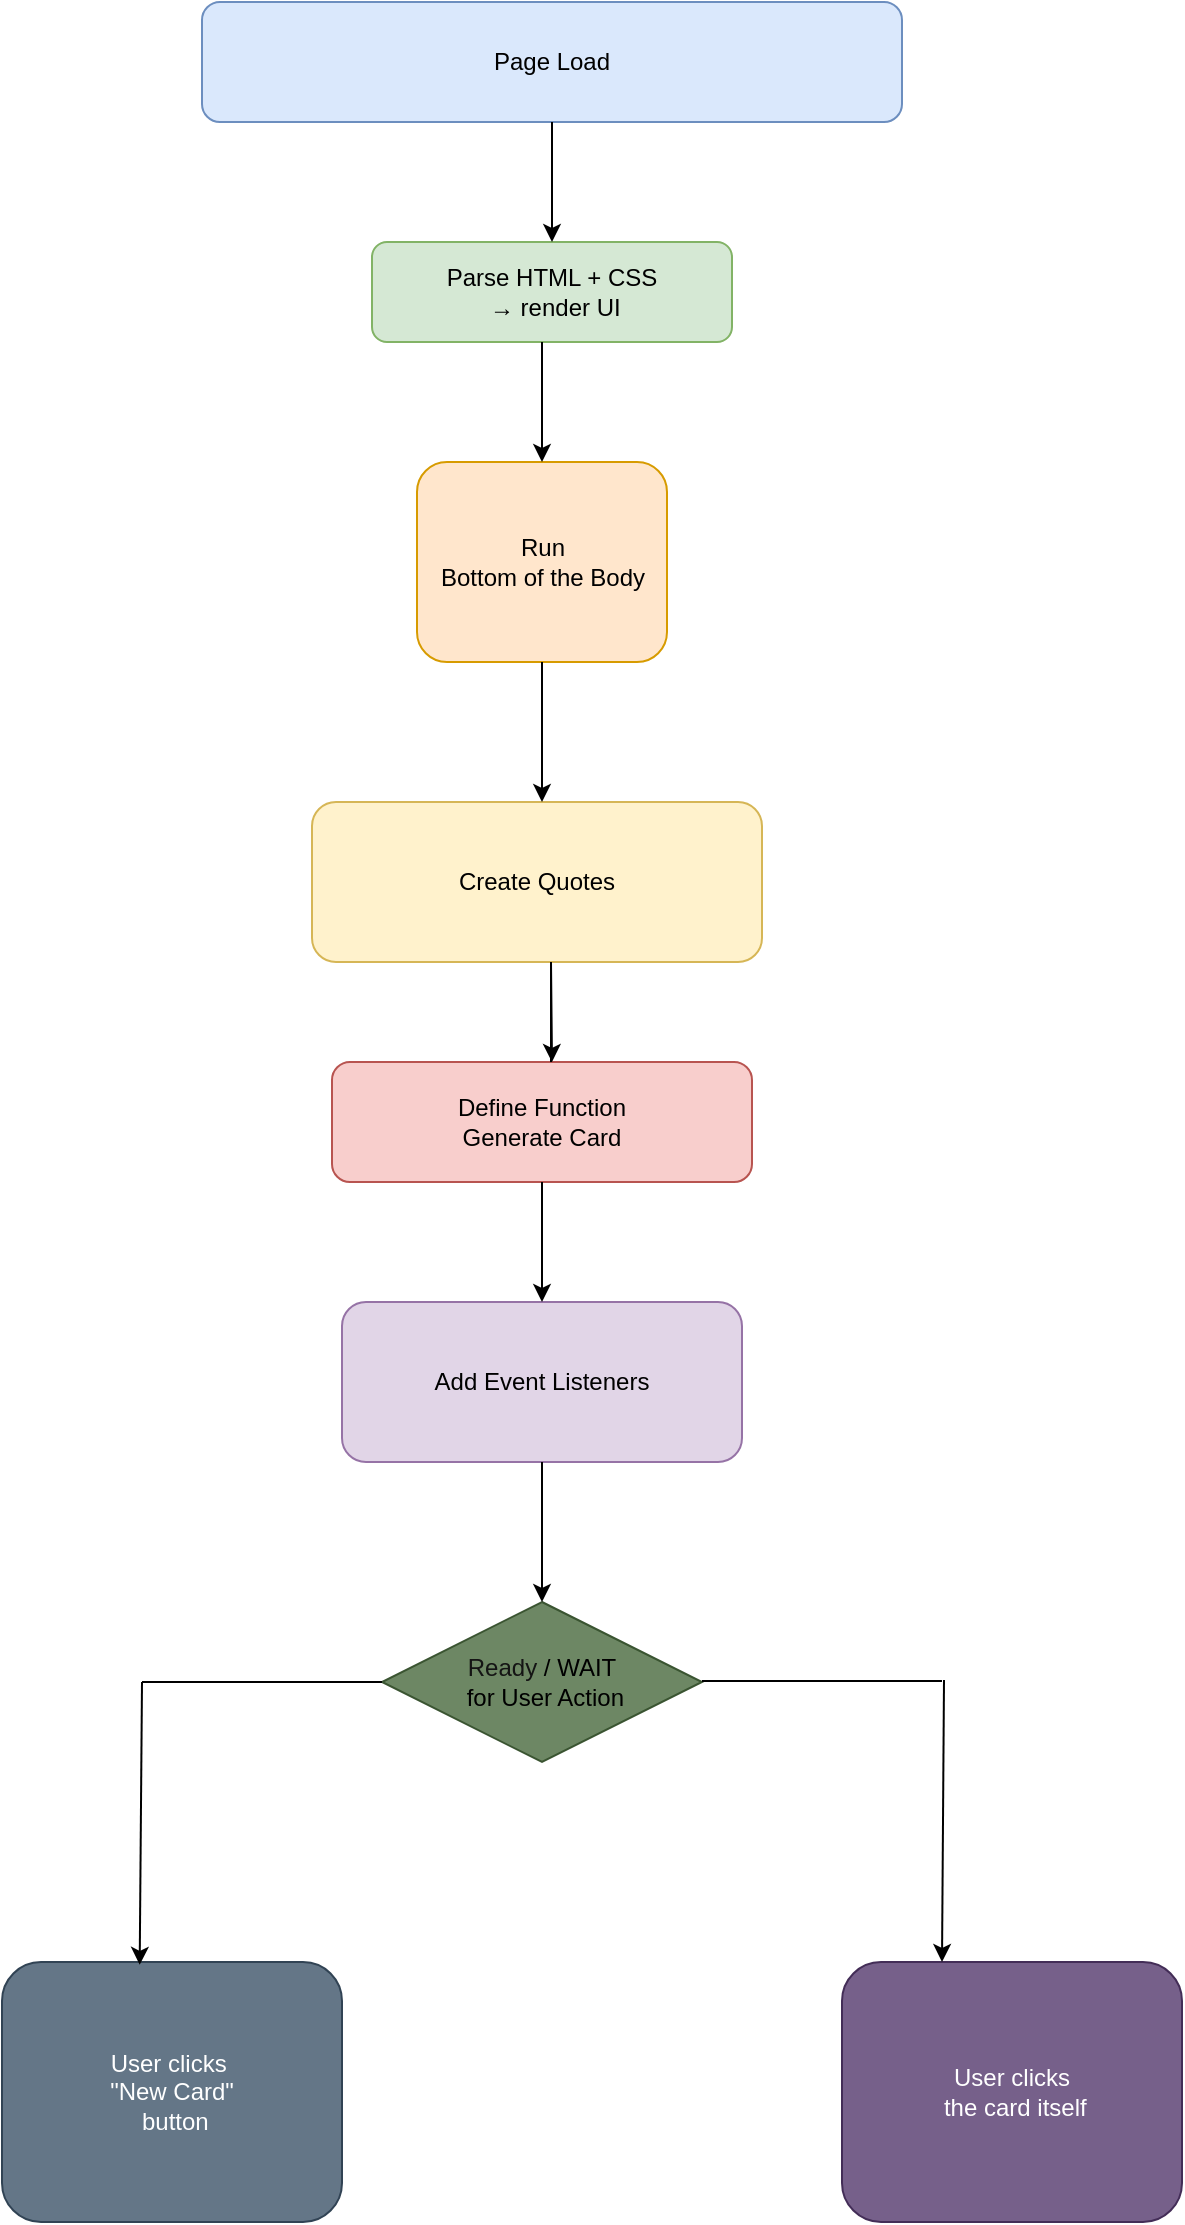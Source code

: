 <mxfile version="28.0.9">
  <diagram name="Page-1" id="nQlA_B8gSPWcOCpcZbjN">
    <mxGraphModel dx="1042" dy="658" grid="1" gridSize="10" guides="1" tooltips="1" connect="1" arrows="1" fold="1" page="1" pageScale="1" pageWidth="850" pageHeight="1100" math="0" shadow="0">
      <root>
        <mxCell id="0" />
        <mxCell id="1" parent="0" />
        <mxCell id="sDvgx3UKLES51KZf_snh-1" value="Page Load" style="rounded=1;whiteSpace=wrap;html=1;fillColor=#dae8fc;strokeColor=#6c8ebf;" vertex="1" parent="1">
          <mxGeometry x="270" y="40" width="350" height="60" as="geometry" />
        </mxCell>
        <mxCell id="sDvgx3UKLES51KZf_snh-3" value="Parse HTML + CSS&lt;div&gt;&amp;nbsp;→ render UI&lt;/div&gt;" style="rounded=1;whiteSpace=wrap;html=1;fillColor=#d5e8d4;strokeColor=#82b366;" vertex="1" parent="1">
          <mxGeometry x="355" y="160" width="180" height="50" as="geometry" />
        </mxCell>
        <mxCell id="sDvgx3UKLES51KZf_snh-4" value="Run&lt;div&gt;Bottom of the Body&lt;/div&gt;" style="rounded=1;whiteSpace=wrap;html=1;fillColor=#ffe6cc;strokeColor=#d79b00;" vertex="1" parent="1">
          <mxGeometry x="377.5" y="270" width="125" height="100" as="geometry" />
        </mxCell>
        <mxCell id="sDvgx3UKLES51KZf_snh-7" value="Create Quotes" style="rounded=1;whiteSpace=wrap;html=1;fillColor=#fff2cc;strokeColor=#d6b656;" vertex="1" parent="1">
          <mxGeometry x="325" y="440" width="225" height="80" as="geometry" />
        </mxCell>
        <mxCell id="sDvgx3UKLES51KZf_snh-11" value="Define Function&lt;div&gt;Generate Card&lt;/div&gt;" style="rounded=1;whiteSpace=wrap;html=1;fillColor=#f8cecc;strokeColor=#b85450;" vertex="1" parent="1">
          <mxGeometry x="335" y="570" width="210" height="60" as="geometry" />
        </mxCell>
        <mxCell id="sDvgx3UKLES51KZf_snh-12" value="Add Event Listeners" style="rounded=1;whiteSpace=wrap;html=1;fillColor=#e1d5e7;strokeColor=#9673a6;" vertex="1" parent="1">
          <mxGeometry x="340" y="690" width="200" height="80" as="geometry" />
        </mxCell>
        <mxCell id="sDvgx3UKLES51KZf_snh-15" value="&lt;font style=&quot;color: light-dark(rgb(20, 20, 20), rgb(237, 237, 237));&quot;&gt;Ready&lt;/font&gt;&amp;nbsp;&lt;span style=&quot;background-color: transparent; color: light-dark(rgb(0, 0, 0), rgb(255, 255, 255));&quot;&gt;/ WAIT&lt;/span&gt;&lt;div&gt;&lt;span style=&quot;background-color: transparent; color: light-dark(rgb(0, 0, 0), rgb(255, 255, 255));&quot;&gt;&amp;nbsp;for User Action&lt;/span&gt;&lt;/div&gt;" style="rhombus;whiteSpace=wrap;html=1;fillColor=#6d8764;fontColor=#ffffff;strokeColor=#3A5431;" vertex="1" parent="1">
          <mxGeometry x="360" y="840" width="160" height="80" as="geometry" />
        </mxCell>
        <mxCell id="sDvgx3UKLES51KZf_snh-16" value="User clicks&amp;nbsp;&lt;div&gt;&quot;New Card&quot;&lt;/div&gt;&lt;div&gt;&amp;nbsp;button&lt;/div&gt;" style="rounded=1;whiteSpace=wrap;html=1;fillColor=#647687;fontColor=#ffffff;strokeColor=#314354;" vertex="1" parent="1">
          <mxGeometry x="170" y="1020" width="170" height="130" as="geometry" />
        </mxCell>
        <mxCell id="sDvgx3UKLES51KZf_snh-17" value="User clicks&lt;div&gt;&amp;nbsp;the card itself&lt;/div&gt;" style="rounded=1;whiteSpace=wrap;html=1;fillColor=#76608a;fontColor=#ffffff;strokeColor=#432D57;" vertex="1" parent="1">
          <mxGeometry x="590" y="1020" width="170" height="130" as="geometry" />
        </mxCell>
        <mxCell id="sDvgx3UKLES51KZf_snh-18" value="" style="endArrow=classic;html=1;rounded=0;exitX=0.5;exitY=1;exitDx=0;exitDy=0;" edge="1" parent="1" source="sDvgx3UKLES51KZf_snh-1" target="sDvgx3UKLES51KZf_snh-3">
          <mxGeometry width="50" height="50" relative="1" as="geometry">
            <mxPoint x="450" y="110" as="sourcePoint" />
            <mxPoint x="500" y="60" as="targetPoint" />
          </mxGeometry>
        </mxCell>
        <mxCell id="sDvgx3UKLES51KZf_snh-20" value="" style="endArrow=classic;html=1;rounded=0;exitX=0.5;exitY=1;exitDx=0;exitDy=0;" edge="1" parent="1">
          <mxGeometry width="50" height="50" relative="1" as="geometry">
            <mxPoint x="440" y="210" as="sourcePoint" />
            <mxPoint x="440" y="270" as="targetPoint" />
          </mxGeometry>
        </mxCell>
        <mxCell id="sDvgx3UKLES51KZf_snh-21" value="" style="endArrow=classic;html=1;rounded=0;exitX=0.5;exitY=1;exitDx=0;exitDy=0;" edge="1" parent="1">
          <mxGeometry width="50" height="50" relative="1" as="geometry">
            <mxPoint x="440" y="420" as="sourcePoint" />
            <mxPoint x="440" y="440" as="targetPoint" />
            <Array as="points">
              <mxPoint x="440" y="370" />
            </Array>
          </mxGeometry>
        </mxCell>
        <mxCell id="sDvgx3UKLES51KZf_snh-23" value="" style="endArrow=classic;html=1;rounded=0;exitX=0.5;exitY=1;exitDx=0;exitDy=0;" edge="1" parent="1">
          <mxGeometry width="50" height="50" relative="1" as="geometry">
            <mxPoint x="444.5" y="570" as="sourcePoint" />
            <mxPoint x="445" y="570" as="targetPoint" />
            <Array as="points">
              <mxPoint x="444.5" y="520" />
            </Array>
          </mxGeometry>
        </mxCell>
        <mxCell id="sDvgx3UKLES51KZf_snh-26" value="" style="endArrow=classic;html=1;rounded=0;entryX=0.5;entryY=0;entryDx=0;entryDy=0;" edge="1" parent="1" target="sDvgx3UKLES51KZf_snh-12">
          <mxGeometry width="50" height="50" relative="1" as="geometry">
            <mxPoint x="440" y="630" as="sourcePoint" />
            <mxPoint x="490" y="580" as="targetPoint" />
          </mxGeometry>
        </mxCell>
        <mxCell id="sDvgx3UKLES51KZf_snh-27" value="" style="endArrow=classic;html=1;rounded=0;exitX=0.5;exitY=1;exitDx=0;exitDy=0;" edge="1" parent="1" source="sDvgx3UKLES51KZf_snh-12">
          <mxGeometry width="50" height="50" relative="1" as="geometry">
            <mxPoint x="450" y="780" as="sourcePoint" />
            <mxPoint x="440" y="840" as="targetPoint" />
          </mxGeometry>
        </mxCell>
        <mxCell id="sDvgx3UKLES51KZf_snh-29" value="" style="endArrow=none;html=1;rounded=0;entryX=0;entryY=0.5;entryDx=0;entryDy=0;" edge="1" parent="1" target="sDvgx3UKLES51KZf_snh-15">
          <mxGeometry width="50" height="50" relative="1" as="geometry">
            <mxPoint x="240" y="880" as="sourcePoint" />
            <mxPoint x="330" y="870" as="targetPoint" />
          </mxGeometry>
        </mxCell>
        <mxCell id="sDvgx3UKLES51KZf_snh-30" value="" style="endArrow=none;html=1;rounded=0;entryX=0;entryY=0.5;entryDx=0;entryDy=0;" edge="1" parent="1">
          <mxGeometry width="50" height="50" relative="1" as="geometry">
            <mxPoint x="520" y="879.5" as="sourcePoint" />
            <mxPoint x="640" y="879.5" as="targetPoint" />
          </mxGeometry>
        </mxCell>
        <mxCell id="sDvgx3UKLES51KZf_snh-31" value="" style="endArrow=classic;html=1;rounded=0;entryX=0.405;entryY=0.011;entryDx=0;entryDy=0;entryPerimeter=0;" edge="1" parent="1" target="sDvgx3UKLES51KZf_snh-16">
          <mxGeometry width="50" height="50" relative="1" as="geometry">
            <mxPoint x="240" y="880" as="sourcePoint" />
            <mxPoint x="290" y="830" as="targetPoint" />
          </mxGeometry>
        </mxCell>
        <mxCell id="sDvgx3UKLES51KZf_snh-34" value="" style="endArrow=classic;html=1;rounded=0;entryX=0.405;entryY=0.011;entryDx=0;entryDy=0;entryPerimeter=0;" edge="1" parent="1">
          <mxGeometry width="50" height="50" relative="1" as="geometry">
            <mxPoint x="641" y="879" as="sourcePoint" />
            <mxPoint x="640" y="1020" as="targetPoint" />
          </mxGeometry>
        </mxCell>
      </root>
    </mxGraphModel>
  </diagram>
</mxfile>
